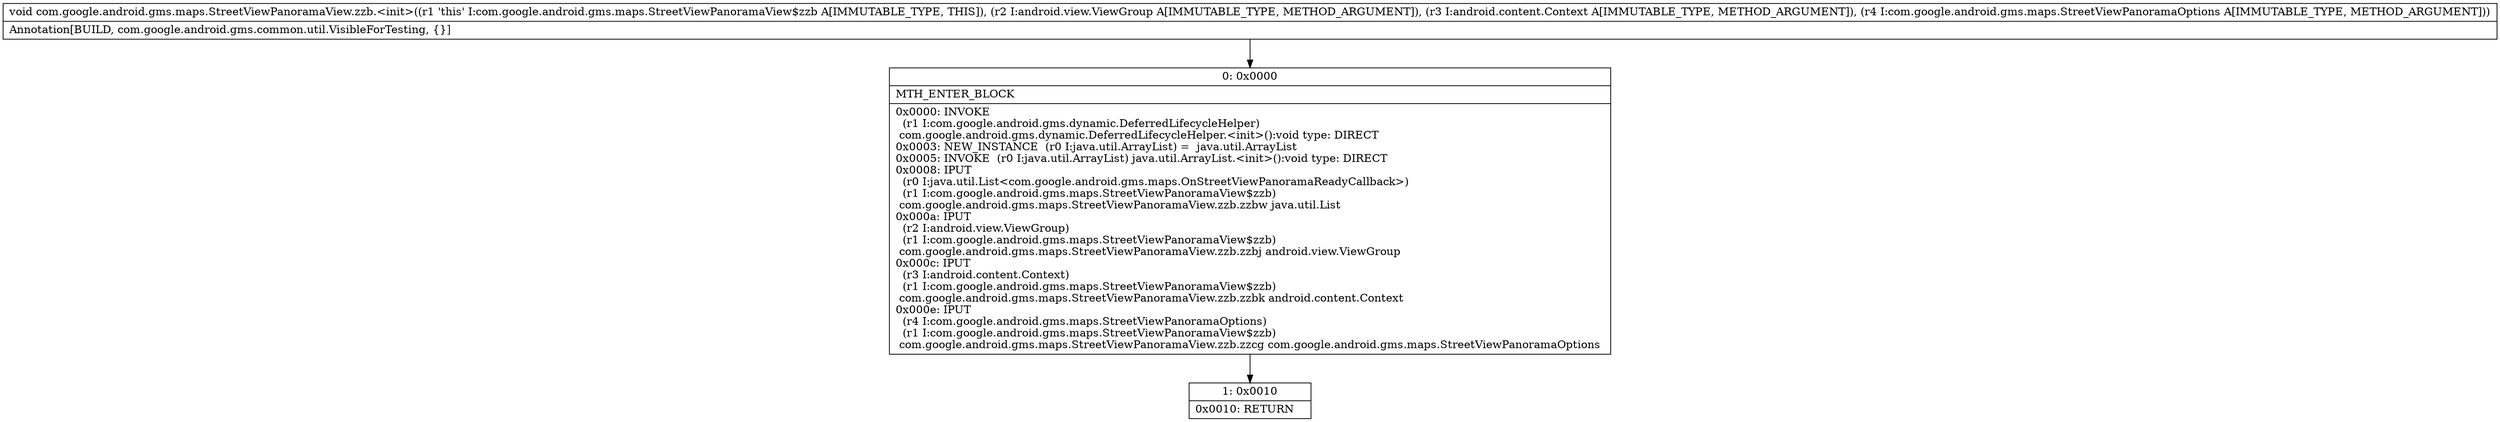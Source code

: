 digraph "CFG forcom.google.android.gms.maps.StreetViewPanoramaView.zzb.\<init\>(Landroid\/view\/ViewGroup;Landroid\/content\/Context;Lcom\/google\/android\/gms\/maps\/StreetViewPanoramaOptions;)V" {
Node_0 [shape=record,label="{0\:\ 0x0000|MTH_ENTER_BLOCK\l|0x0000: INVOKE  \l  (r1 I:com.google.android.gms.dynamic.DeferredLifecycleHelper)\l com.google.android.gms.dynamic.DeferredLifecycleHelper.\<init\>():void type: DIRECT \l0x0003: NEW_INSTANCE  (r0 I:java.util.ArrayList) =  java.util.ArrayList \l0x0005: INVOKE  (r0 I:java.util.ArrayList) java.util.ArrayList.\<init\>():void type: DIRECT \l0x0008: IPUT  \l  (r0 I:java.util.List\<com.google.android.gms.maps.OnStreetViewPanoramaReadyCallback\>)\l  (r1 I:com.google.android.gms.maps.StreetViewPanoramaView$zzb)\l com.google.android.gms.maps.StreetViewPanoramaView.zzb.zzbw java.util.List \l0x000a: IPUT  \l  (r2 I:android.view.ViewGroup)\l  (r1 I:com.google.android.gms.maps.StreetViewPanoramaView$zzb)\l com.google.android.gms.maps.StreetViewPanoramaView.zzb.zzbj android.view.ViewGroup \l0x000c: IPUT  \l  (r3 I:android.content.Context)\l  (r1 I:com.google.android.gms.maps.StreetViewPanoramaView$zzb)\l com.google.android.gms.maps.StreetViewPanoramaView.zzb.zzbk android.content.Context \l0x000e: IPUT  \l  (r4 I:com.google.android.gms.maps.StreetViewPanoramaOptions)\l  (r1 I:com.google.android.gms.maps.StreetViewPanoramaView$zzb)\l com.google.android.gms.maps.StreetViewPanoramaView.zzb.zzcg com.google.android.gms.maps.StreetViewPanoramaOptions \l}"];
Node_1 [shape=record,label="{1\:\ 0x0010|0x0010: RETURN   \l}"];
MethodNode[shape=record,label="{void com.google.android.gms.maps.StreetViewPanoramaView.zzb.\<init\>((r1 'this' I:com.google.android.gms.maps.StreetViewPanoramaView$zzb A[IMMUTABLE_TYPE, THIS]), (r2 I:android.view.ViewGroup A[IMMUTABLE_TYPE, METHOD_ARGUMENT]), (r3 I:android.content.Context A[IMMUTABLE_TYPE, METHOD_ARGUMENT]), (r4 I:com.google.android.gms.maps.StreetViewPanoramaOptions A[IMMUTABLE_TYPE, METHOD_ARGUMENT]))  | Annotation[BUILD, com.google.android.gms.common.util.VisibleForTesting, \{\}]\l}"];
MethodNode -> Node_0;
Node_0 -> Node_1;
}


